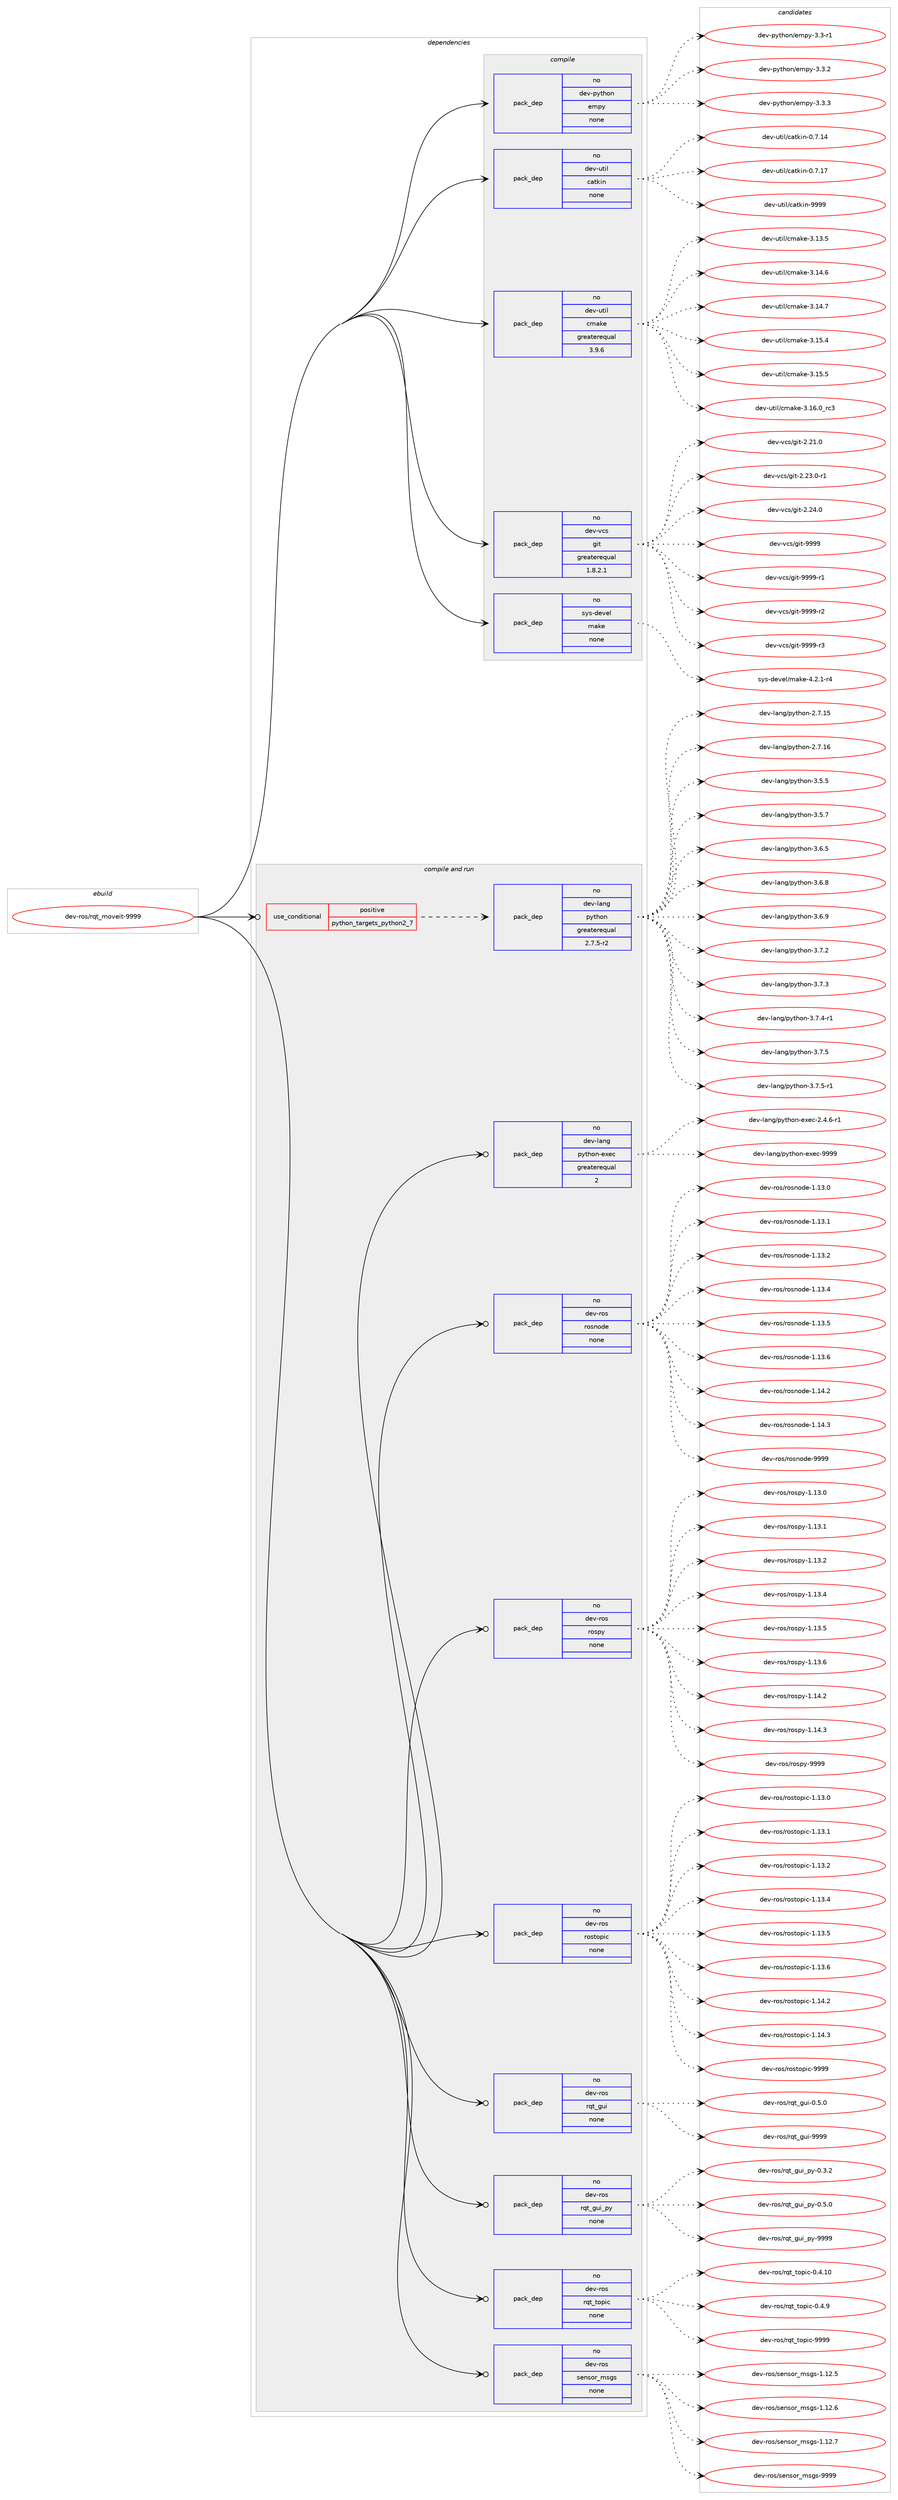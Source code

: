 digraph prolog {

# *************
# Graph options
# *************

newrank=true;
concentrate=true;
compound=true;
graph [rankdir=LR,fontname=Helvetica,fontsize=10,ranksep=1.5];#, ranksep=2.5, nodesep=0.2];
edge  [arrowhead=vee];
node  [fontname=Helvetica,fontsize=10];

# **********
# The ebuild
# **********

subgraph cluster_leftcol {
color=gray;
rank=same;
label=<<i>ebuild</i>>;
id [label="dev-ros/rqt_moveit-9999", color=red, width=4, href="../dev-ros/rqt_moveit-9999.svg"];
}

# ****************
# The dependencies
# ****************

subgraph cluster_midcol {
color=gray;
label=<<i>dependencies</i>>;
subgraph cluster_compile {
fillcolor="#eeeeee";
style=filled;
label=<<i>compile</i>>;
subgraph pack498468 {
dependency665659 [label=<<TABLE BORDER="0" CELLBORDER="1" CELLSPACING="0" CELLPADDING="4" WIDTH="220"><TR><TD ROWSPAN="6" CELLPADDING="30">pack_dep</TD></TR><TR><TD WIDTH="110">no</TD></TR><TR><TD>dev-python</TD></TR><TR><TD>empy</TD></TR><TR><TD>none</TD></TR><TR><TD></TD></TR></TABLE>>, shape=none, color=blue];
}
id:e -> dependency665659:w [weight=20,style="solid",arrowhead="vee"];
subgraph pack498469 {
dependency665660 [label=<<TABLE BORDER="0" CELLBORDER="1" CELLSPACING="0" CELLPADDING="4" WIDTH="220"><TR><TD ROWSPAN="6" CELLPADDING="30">pack_dep</TD></TR><TR><TD WIDTH="110">no</TD></TR><TR><TD>dev-util</TD></TR><TR><TD>catkin</TD></TR><TR><TD>none</TD></TR><TR><TD></TD></TR></TABLE>>, shape=none, color=blue];
}
id:e -> dependency665660:w [weight=20,style="solid",arrowhead="vee"];
subgraph pack498470 {
dependency665661 [label=<<TABLE BORDER="0" CELLBORDER="1" CELLSPACING="0" CELLPADDING="4" WIDTH="220"><TR><TD ROWSPAN="6" CELLPADDING="30">pack_dep</TD></TR><TR><TD WIDTH="110">no</TD></TR><TR><TD>dev-util</TD></TR><TR><TD>cmake</TD></TR><TR><TD>greaterequal</TD></TR><TR><TD>3.9.6</TD></TR></TABLE>>, shape=none, color=blue];
}
id:e -> dependency665661:w [weight=20,style="solid",arrowhead="vee"];
subgraph pack498471 {
dependency665662 [label=<<TABLE BORDER="0" CELLBORDER="1" CELLSPACING="0" CELLPADDING="4" WIDTH="220"><TR><TD ROWSPAN="6" CELLPADDING="30">pack_dep</TD></TR><TR><TD WIDTH="110">no</TD></TR><TR><TD>dev-vcs</TD></TR><TR><TD>git</TD></TR><TR><TD>greaterequal</TD></TR><TR><TD>1.8.2.1</TD></TR></TABLE>>, shape=none, color=blue];
}
id:e -> dependency665662:w [weight=20,style="solid",arrowhead="vee"];
subgraph pack498472 {
dependency665663 [label=<<TABLE BORDER="0" CELLBORDER="1" CELLSPACING="0" CELLPADDING="4" WIDTH="220"><TR><TD ROWSPAN="6" CELLPADDING="30">pack_dep</TD></TR><TR><TD WIDTH="110">no</TD></TR><TR><TD>sys-devel</TD></TR><TR><TD>make</TD></TR><TR><TD>none</TD></TR><TR><TD></TD></TR></TABLE>>, shape=none, color=blue];
}
id:e -> dependency665663:w [weight=20,style="solid",arrowhead="vee"];
}
subgraph cluster_compileandrun {
fillcolor="#eeeeee";
style=filled;
label=<<i>compile and run</i>>;
subgraph cond155285 {
dependency665664 [label=<<TABLE BORDER="0" CELLBORDER="1" CELLSPACING="0" CELLPADDING="4"><TR><TD ROWSPAN="3" CELLPADDING="10">use_conditional</TD></TR><TR><TD>positive</TD></TR><TR><TD>python_targets_python2_7</TD></TR></TABLE>>, shape=none, color=red];
subgraph pack498473 {
dependency665665 [label=<<TABLE BORDER="0" CELLBORDER="1" CELLSPACING="0" CELLPADDING="4" WIDTH="220"><TR><TD ROWSPAN="6" CELLPADDING="30">pack_dep</TD></TR><TR><TD WIDTH="110">no</TD></TR><TR><TD>dev-lang</TD></TR><TR><TD>python</TD></TR><TR><TD>greaterequal</TD></TR><TR><TD>2.7.5-r2</TD></TR></TABLE>>, shape=none, color=blue];
}
dependency665664:e -> dependency665665:w [weight=20,style="dashed",arrowhead="vee"];
}
id:e -> dependency665664:w [weight=20,style="solid",arrowhead="odotvee"];
subgraph pack498474 {
dependency665666 [label=<<TABLE BORDER="0" CELLBORDER="1" CELLSPACING="0" CELLPADDING="4" WIDTH="220"><TR><TD ROWSPAN="6" CELLPADDING="30">pack_dep</TD></TR><TR><TD WIDTH="110">no</TD></TR><TR><TD>dev-lang</TD></TR><TR><TD>python-exec</TD></TR><TR><TD>greaterequal</TD></TR><TR><TD>2</TD></TR></TABLE>>, shape=none, color=blue];
}
id:e -> dependency665666:w [weight=20,style="solid",arrowhead="odotvee"];
subgraph pack498475 {
dependency665667 [label=<<TABLE BORDER="0" CELLBORDER="1" CELLSPACING="0" CELLPADDING="4" WIDTH="220"><TR><TD ROWSPAN="6" CELLPADDING="30">pack_dep</TD></TR><TR><TD WIDTH="110">no</TD></TR><TR><TD>dev-ros</TD></TR><TR><TD>rosnode</TD></TR><TR><TD>none</TD></TR><TR><TD></TD></TR></TABLE>>, shape=none, color=blue];
}
id:e -> dependency665667:w [weight=20,style="solid",arrowhead="odotvee"];
subgraph pack498476 {
dependency665668 [label=<<TABLE BORDER="0" CELLBORDER="1" CELLSPACING="0" CELLPADDING="4" WIDTH="220"><TR><TD ROWSPAN="6" CELLPADDING="30">pack_dep</TD></TR><TR><TD WIDTH="110">no</TD></TR><TR><TD>dev-ros</TD></TR><TR><TD>rospy</TD></TR><TR><TD>none</TD></TR><TR><TD></TD></TR></TABLE>>, shape=none, color=blue];
}
id:e -> dependency665668:w [weight=20,style="solid",arrowhead="odotvee"];
subgraph pack498477 {
dependency665669 [label=<<TABLE BORDER="0" CELLBORDER="1" CELLSPACING="0" CELLPADDING="4" WIDTH="220"><TR><TD ROWSPAN="6" CELLPADDING="30">pack_dep</TD></TR><TR><TD WIDTH="110">no</TD></TR><TR><TD>dev-ros</TD></TR><TR><TD>rostopic</TD></TR><TR><TD>none</TD></TR><TR><TD></TD></TR></TABLE>>, shape=none, color=blue];
}
id:e -> dependency665669:w [weight=20,style="solid",arrowhead="odotvee"];
subgraph pack498478 {
dependency665670 [label=<<TABLE BORDER="0" CELLBORDER="1" CELLSPACING="0" CELLPADDING="4" WIDTH="220"><TR><TD ROWSPAN="6" CELLPADDING="30">pack_dep</TD></TR><TR><TD WIDTH="110">no</TD></TR><TR><TD>dev-ros</TD></TR><TR><TD>rqt_gui</TD></TR><TR><TD>none</TD></TR><TR><TD></TD></TR></TABLE>>, shape=none, color=blue];
}
id:e -> dependency665670:w [weight=20,style="solid",arrowhead="odotvee"];
subgraph pack498479 {
dependency665671 [label=<<TABLE BORDER="0" CELLBORDER="1" CELLSPACING="0" CELLPADDING="4" WIDTH="220"><TR><TD ROWSPAN="6" CELLPADDING="30">pack_dep</TD></TR><TR><TD WIDTH="110">no</TD></TR><TR><TD>dev-ros</TD></TR><TR><TD>rqt_gui_py</TD></TR><TR><TD>none</TD></TR><TR><TD></TD></TR></TABLE>>, shape=none, color=blue];
}
id:e -> dependency665671:w [weight=20,style="solid",arrowhead="odotvee"];
subgraph pack498480 {
dependency665672 [label=<<TABLE BORDER="0" CELLBORDER="1" CELLSPACING="0" CELLPADDING="4" WIDTH="220"><TR><TD ROWSPAN="6" CELLPADDING="30">pack_dep</TD></TR><TR><TD WIDTH="110">no</TD></TR><TR><TD>dev-ros</TD></TR><TR><TD>rqt_topic</TD></TR><TR><TD>none</TD></TR><TR><TD></TD></TR></TABLE>>, shape=none, color=blue];
}
id:e -> dependency665672:w [weight=20,style="solid",arrowhead="odotvee"];
subgraph pack498481 {
dependency665673 [label=<<TABLE BORDER="0" CELLBORDER="1" CELLSPACING="0" CELLPADDING="4" WIDTH="220"><TR><TD ROWSPAN="6" CELLPADDING="30">pack_dep</TD></TR><TR><TD WIDTH="110">no</TD></TR><TR><TD>dev-ros</TD></TR><TR><TD>sensor_msgs</TD></TR><TR><TD>none</TD></TR><TR><TD></TD></TR></TABLE>>, shape=none, color=blue];
}
id:e -> dependency665673:w [weight=20,style="solid",arrowhead="odotvee"];
}
subgraph cluster_run {
fillcolor="#eeeeee";
style=filled;
label=<<i>run</i>>;
}
}

# **************
# The candidates
# **************

subgraph cluster_choices {
rank=same;
color=gray;
label=<<i>candidates</i>>;

subgraph choice498468 {
color=black;
nodesep=1;
choice1001011184511212111610411111047101109112121455146514511449 [label="dev-python/empy-3.3-r1", color=red, width=4,href="../dev-python/empy-3.3-r1.svg"];
choice1001011184511212111610411111047101109112121455146514650 [label="dev-python/empy-3.3.2", color=red, width=4,href="../dev-python/empy-3.3.2.svg"];
choice1001011184511212111610411111047101109112121455146514651 [label="dev-python/empy-3.3.3", color=red, width=4,href="../dev-python/empy-3.3.3.svg"];
dependency665659:e -> choice1001011184511212111610411111047101109112121455146514511449:w [style=dotted,weight="100"];
dependency665659:e -> choice1001011184511212111610411111047101109112121455146514650:w [style=dotted,weight="100"];
dependency665659:e -> choice1001011184511212111610411111047101109112121455146514651:w [style=dotted,weight="100"];
}
subgraph choice498469 {
color=black;
nodesep=1;
choice1001011184511711610510847999711610710511045484655464952 [label="dev-util/catkin-0.7.14", color=red, width=4,href="../dev-util/catkin-0.7.14.svg"];
choice1001011184511711610510847999711610710511045484655464955 [label="dev-util/catkin-0.7.17", color=red, width=4,href="../dev-util/catkin-0.7.17.svg"];
choice100101118451171161051084799971161071051104557575757 [label="dev-util/catkin-9999", color=red, width=4,href="../dev-util/catkin-9999.svg"];
dependency665660:e -> choice1001011184511711610510847999711610710511045484655464952:w [style=dotted,weight="100"];
dependency665660:e -> choice1001011184511711610510847999711610710511045484655464955:w [style=dotted,weight="100"];
dependency665660:e -> choice100101118451171161051084799971161071051104557575757:w [style=dotted,weight="100"];
}
subgraph choice498470 {
color=black;
nodesep=1;
choice1001011184511711610510847991099710710145514649514653 [label="dev-util/cmake-3.13.5", color=red, width=4,href="../dev-util/cmake-3.13.5.svg"];
choice1001011184511711610510847991099710710145514649524654 [label="dev-util/cmake-3.14.6", color=red, width=4,href="../dev-util/cmake-3.14.6.svg"];
choice1001011184511711610510847991099710710145514649524655 [label="dev-util/cmake-3.14.7", color=red, width=4,href="../dev-util/cmake-3.14.7.svg"];
choice1001011184511711610510847991099710710145514649534652 [label="dev-util/cmake-3.15.4", color=red, width=4,href="../dev-util/cmake-3.15.4.svg"];
choice1001011184511711610510847991099710710145514649534653 [label="dev-util/cmake-3.15.5", color=red, width=4,href="../dev-util/cmake-3.15.5.svg"];
choice1001011184511711610510847991099710710145514649544648951149951 [label="dev-util/cmake-3.16.0_rc3", color=red, width=4,href="../dev-util/cmake-3.16.0_rc3.svg"];
dependency665661:e -> choice1001011184511711610510847991099710710145514649514653:w [style=dotted,weight="100"];
dependency665661:e -> choice1001011184511711610510847991099710710145514649524654:w [style=dotted,weight="100"];
dependency665661:e -> choice1001011184511711610510847991099710710145514649524655:w [style=dotted,weight="100"];
dependency665661:e -> choice1001011184511711610510847991099710710145514649534652:w [style=dotted,weight="100"];
dependency665661:e -> choice1001011184511711610510847991099710710145514649534653:w [style=dotted,weight="100"];
dependency665661:e -> choice1001011184511711610510847991099710710145514649544648951149951:w [style=dotted,weight="100"];
}
subgraph choice498471 {
color=black;
nodesep=1;
choice10010111845118991154710310511645504650494648 [label="dev-vcs/git-2.21.0", color=red, width=4,href="../dev-vcs/git-2.21.0.svg"];
choice100101118451189911547103105116455046505146484511449 [label="dev-vcs/git-2.23.0-r1", color=red, width=4,href="../dev-vcs/git-2.23.0-r1.svg"];
choice10010111845118991154710310511645504650524648 [label="dev-vcs/git-2.24.0", color=red, width=4,href="../dev-vcs/git-2.24.0.svg"];
choice1001011184511899115471031051164557575757 [label="dev-vcs/git-9999", color=red, width=4,href="../dev-vcs/git-9999.svg"];
choice10010111845118991154710310511645575757574511449 [label="dev-vcs/git-9999-r1", color=red, width=4,href="../dev-vcs/git-9999-r1.svg"];
choice10010111845118991154710310511645575757574511450 [label="dev-vcs/git-9999-r2", color=red, width=4,href="../dev-vcs/git-9999-r2.svg"];
choice10010111845118991154710310511645575757574511451 [label="dev-vcs/git-9999-r3", color=red, width=4,href="../dev-vcs/git-9999-r3.svg"];
dependency665662:e -> choice10010111845118991154710310511645504650494648:w [style=dotted,weight="100"];
dependency665662:e -> choice100101118451189911547103105116455046505146484511449:w [style=dotted,weight="100"];
dependency665662:e -> choice10010111845118991154710310511645504650524648:w [style=dotted,weight="100"];
dependency665662:e -> choice1001011184511899115471031051164557575757:w [style=dotted,weight="100"];
dependency665662:e -> choice10010111845118991154710310511645575757574511449:w [style=dotted,weight="100"];
dependency665662:e -> choice10010111845118991154710310511645575757574511450:w [style=dotted,weight="100"];
dependency665662:e -> choice10010111845118991154710310511645575757574511451:w [style=dotted,weight="100"];
}
subgraph choice498472 {
color=black;
nodesep=1;
choice1151211154510010111810110847109971071014552465046494511452 [label="sys-devel/make-4.2.1-r4", color=red, width=4,href="../sys-devel/make-4.2.1-r4.svg"];
dependency665663:e -> choice1151211154510010111810110847109971071014552465046494511452:w [style=dotted,weight="100"];
}
subgraph choice498473 {
color=black;
nodesep=1;
choice10010111845108971101034711212111610411111045504655464953 [label="dev-lang/python-2.7.15", color=red, width=4,href="../dev-lang/python-2.7.15.svg"];
choice10010111845108971101034711212111610411111045504655464954 [label="dev-lang/python-2.7.16", color=red, width=4,href="../dev-lang/python-2.7.16.svg"];
choice100101118451089711010347112121116104111110455146534653 [label="dev-lang/python-3.5.5", color=red, width=4,href="../dev-lang/python-3.5.5.svg"];
choice100101118451089711010347112121116104111110455146534655 [label="dev-lang/python-3.5.7", color=red, width=4,href="../dev-lang/python-3.5.7.svg"];
choice100101118451089711010347112121116104111110455146544653 [label="dev-lang/python-3.6.5", color=red, width=4,href="../dev-lang/python-3.6.5.svg"];
choice100101118451089711010347112121116104111110455146544656 [label="dev-lang/python-3.6.8", color=red, width=4,href="../dev-lang/python-3.6.8.svg"];
choice100101118451089711010347112121116104111110455146544657 [label="dev-lang/python-3.6.9", color=red, width=4,href="../dev-lang/python-3.6.9.svg"];
choice100101118451089711010347112121116104111110455146554650 [label="dev-lang/python-3.7.2", color=red, width=4,href="../dev-lang/python-3.7.2.svg"];
choice100101118451089711010347112121116104111110455146554651 [label="dev-lang/python-3.7.3", color=red, width=4,href="../dev-lang/python-3.7.3.svg"];
choice1001011184510897110103471121211161041111104551465546524511449 [label="dev-lang/python-3.7.4-r1", color=red, width=4,href="../dev-lang/python-3.7.4-r1.svg"];
choice100101118451089711010347112121116104111110455146554653 [label="dev-lang/python-3.7.5", color=red, width=4,href="../dev-lang/python-3.7.5.svg"];
choice1001011184510897110103471121211161041111104551465546534511449 [label="dev-lang/python-3.7.5-r1", color=red, width=4,href="../dev-lang/python-3.7.5-r1.svg"];
dependency665665:e -> choice10010111845108971101034711212111610411111045504655464953:w [style=dotted,weight="100"];
dependency665665:e -> choice10010111845108971101034711212111610411111045504655464954:w [style=dotted,weight="100"];
dependency665665:e -> choice100101118451089711010347112121116104111110455146534653:w [style=dotted,weight="100"];
dependency665665:e -> choice100101118451089711010347112121116104111110455146534655:w [style=dotted,weight="100"];
dependency665665:e -> choice100101118451089711010347112121116104111110455146544653:w [style=dotted,weight="100"];
dependency665665:e -> choice100101118451089711010347112121116104111110455146544656:w [style=dotted,weight="100"];
dependency665665:e -> choice100101118451089711010347112121116104111110455146544657:w [style=dotted,weight="100"];
dependency665665:e -> choice100101118451089711010347112121116104111110455146554650:w [style=dotted,weight="100"];
dependency665665:e -> choice100101118451089711010347112121116104111110455146554651:w [style=dotted,weight="100"];
dependency665665:e -> choice1001011184510897110103471121211161041111104551465546524511449:w [style=dotted,weight="100"];
dependency665665:e -> choice100101118451089711010347112121116104111110455146554653:w [style=dotted,weight="100"];
dependency665665:e -> choice1001011184510897110103471121211161041111104551465546534511449:w [style=dotted,weight="100"];
}
subgraph choice498474 {
color=black;
nodesep=1;
choice10010111845108971101034711212111610411111045101120101994550465246544511449 [label="dev-lang/python-exec-2.4.6-r1", color=red, width=4,href="../dev-lang/python-exec-2.4.6-r1.svg"];
choice10010111845108971101034711212111610411111045101120101994557575757 [label="dev-lang/python-exec-9999", color=red, width=4,href="../dev-lang/python-exec-9999.svg"];
dependency665666:e -> choice10010111845108971101034711212111610411111045101120101994550465246544511449:w [style=dotted,weight="100"];
dependency665666:e -> choice10010111845108971101034711212111610411111045101120101994557575757:w [style=dotted,weight="100"];
}
subgraph choice498475 {
color=black;
nodesep=1;
choice100101118451141111154711411111511011110010145494649514648 [label="dev-ros/rosnode-1.13.0", color=red, width=4,href="../dev-ros/rosnode-1.13.0.svg"];
choice100101118451141111154711411111511011110010145494649514649 [label="dev-ros/rosnode-1.13.1", color=red, width=4,href="../dev-ros/rosnode-1.13.1.svg"];
choice100101118451141111154711411111511011110010145494649514650 [label="dev-ros/rosnode-1.13.2", color=red, width=4,href="../dev-ros/rosnode-1.13.2.svg"];
choice100101118451141111154711411111511011110010145494649514652 [label="dev-ros/rosnode-1.13.4", color=red, width=4,href="../dev-ros/rosnode-1.13.4.svg"];
choice100101118451141111154711411111511011110010145494649514653 [label="dev-ros/rosnode-1.13.5", color=red, width=4,href="../dev-ros/rosnode-1.13.5.svg"];
choice100101118451141111154711411111511011110010145494649514654 [label="dev-ros/rosnode-1.13.6", color=red, width=4,href="../dev-ros/rosnode-1.13.6.svg"];
choice100101118451141111154711411111511011110010145494649524650 [label="dev-ros/rosnode-1.14.2", color=red, width=4,href="../dev-ros/rosnode-1.14.2.svg"];
choice100101118451141111154711411111511011110010145494649524651 [label="dev-ros/rosnode-1.14.3", color=red, width=4,href="../dev-ros/rosnode-1.14.3.svg"];
choice10010111845114111115471141111151101111001014557575757 [label="dev-ros/rosnode-9999", color=red, width=4,href="../dev-ros/rosnode-9999.svg"];
dependency665667:e -> choice100101118451141111154711411111511011110010145494649514648:w [style=dotted,weight="100"];
dependency665667:e -> choice100101118451141111154711411111511011110010145494649514649:w [style=dotted,weight="100"];
dependency665667:e -> choice100101118451141111154711411111511011110010145494649514650:w [style=dotted,weight="100"];
dependency665667:e -> choice100101118451141111154711411111511011110010145494649514652:w [style=dotted,weight="100"];
dependency665667:e -> choice100101118451141111154711411111511011110010145494649514653:w [style=dotted,weight="100"];
dependency665667:e -> choice100101118451141111154711411111511011110010145494649514654:w [style=dotted,weight="100"];
dependency665667:e -> choice100101118451141111154711411111511011110010145494649524650:w [style=dotted,weight="100"];
dependency665667:e -> choice100101118451141111154711411111511011110010145494649524651:w [style=dotted,weight="100"];
dependency665667:e -> choice10010111845114111115471141111151101111001014557575757:w [style=dotted,weight="100"];
}
subgraph choice498476 {
color=black;
nodesep=1;
choice100101118451141111154711411111511212145494649514648 [label="dev-ros/rospy-1.13.0", color=red, width=4,href="../dev-ros/rospy-1.13.0.svg"];
choice100101118451141111154711411111511212145494649514649 [label="dev-ros/rospy-1.13.1", color=red, width=4,href="../dev-ros/rospy-1.13.1.svg"];
choice100101118451141111154711411111511212145494649514650 [label="dev-ros/rospy-1.13.2", color=red, width=4,href="../dev-ros/rospy-1.13.2.svg"];
choice100101118451141111154711411111511212145494649514652 [label="dev-ros/rospy-1.13.4", color=red, width=4,href="../dev-ros/rospy-1.13.4.svg"];
choice100101118451141111154711411111511212145494649514653 [label="dev-ros/rospy-1.13.5", color=red, width=4,href="../dev-ros/rospy-1.13.5.svg"];
choice100101118451141111154711411111511212145494649514654 [label="dev-ros/rospy-1.13.6", color=red, width=4,href="../dev-ros/rospy-1.13.6.svg"];
choice100101118451141111154711411111511212145494649524650 [label="dev-ros/rospy-1.14.2", color=red, width=4,href="../dev-ros/rospy-1.14.2.svg"];
choice100101118451141111154711411111511212145494649524651 [label="dev-ros/rospy-1.14.3", color=red, width=4,href="../dev-ros/rospy-1.14.3.svg"];
choice10010111845114111115471141111151121214557575757 [label="dev-ros/rospy-9999", color=red, width=4,href="../dev-ros/rospy-9999.svg"];
dependency665668:e -> choice100101118451141111154711411111511212145494649514648:w [style=dotted,weight="100"];
dependency665668:e -> choice100101118451141111154711411111511212145494649514649:w [style=dotted,weight="100"];
dependency665668:e -> choice100101118451141111154711411111511212145494649514650:w [style=dotted,weight="100"];
dependency665668:e -> choice100101118451141111154711411111511212145494649514652:w [style=dotted,weight="100"];
dependency665668:e -> choice100101118451141111154711411111511212145494649514653:w [style=dotted,weight="100"];
dependency665668:e -> choice100101118451141111154711411111511212145494649514654:w [style=dotted,weight="100"];
dependency665668:e -> choice100101118451141111154711411111511212145494649524650:w [style=dotted,weight="100"];
dependency665668:e -> choice100101118451141111154711411111511212145494649524651:w [style=dotted,weight="100"];
dependency665668:e -> choice10010111845114111115471141111151121214557575757:w [style=dotted,weight="100"];
}
subgraph choice498477 {
color=black;
nodesep=1;
choice10010111845114111115471141111151161111121059945494649514648 [label="dev-ros/rostopic-1.13.0", color=red, width=4,href="../dev-ros/rostopic-1.13.0.svg"];
choice10010111845114111115471141111151161111121059945494649514649 [label="dev-ros/rostopic-1.13.1", color=red, width=4,href="../dev-ros/rostopic-1.13.1.svg"];
choice10010111845114111115471141111151161111121059945494649514650 [label="dev-ros/rostopic-1.13.2", color=red, width=4,href="../dev-ros/rostopic-1.13.2.svg"];
choice10010111845114111115471141111151161111121059945494649514652 [label="dev-ros/rostopic-1.13.4", color=red, width=4,href="../dev-ros/rostopic-1.13.4.svg"];
choice10010111845114111115471141111151161111121059945494649514653 [label="dev-ros/rostopic-1.13.5", color=red, width=4,href="../dev-ros/rostopic-1.13.5.svg"];
choice10010111845114111115471141111151161111121059945494649514654 [label="dev-ros/rostopic-1.13.6", color=red, width=4,href="../dev-ros/rostopic-1.13.6.svg"];
choice10010111845114111115471141111151161111121059945494649524650 [label="dev-ros/rostopic-1.14.2", color=red, width=4,href="../dev-ros/rostopic-1.14.2.svg"];
choice10010111845114111115471141111151161111121059945494649524651 [label="dev-ros/rostopic-1.14.3", color=red, width=4,href="../dev-ros/rostopic-1.14.3.svg"];
choice1001011184511411111547114111115116111112105994557575757 [label="dev-ros/rostopic-9999", color=red, width=4,href="../dev-ros/rostopic-9999.svg"];
dependency665669:e -> choice10010111845114111115471141111151161111121059945494649514648:w [style=dotted,weight="100"];
dependency665669:e -> choice10010111845114111115471141111151161111121059945494649514649:w [style=dotted,weight="100"];
dependency665669:e -> choice10010111845114111115471141111151161111121059945494649514650:w [style=dotted,weight="100"];
dependency665669:e -> choice10010111845114111115471141111151161111121059945494649514652:w [style=dotted,weight="100"];
dependency665669:e -> choice10010111845114111115471141111151161111121059945494649514653:w [style=dotted,weight="100"];
dependency665669:e -> choice10010111845114111115471141111151161111121059945494649514654:w [style=dotted,weight="100"];
dependency665669:e -> choice10010111845114111115471141111151161111121059945494649524650:w [style=dotted,weight="100"];
dependency665669:e -> choice10010111845114111115471141111151161111121059945494649524651:w [style=dotted,weight="100"];
dependency665669:e -> choice1001011184511411111547114111115116111112105994557575757:w [style=dotted,weight="100"];
}
subgraph choice498478 {
color=black;
nodesep=1;
choice100101118451141111154711411311695103117105454846534648 [label="dev-ros/rqt_gui-0.5.0", color=red, width=4,href="../dev-ros/rqt_gui-0.5.0.svg"];
choice1001011184511411111547114113116951031171054557575757 [label="dev-ros/rqt_gui-9999", color=red, width=4,href="../dev-ros/rqt_gui-9999.svg"];
dependency665670:e -> choice100101118451141111154711411311695103117105454846534648:w [style=dotted,weight="100"];
dependency665670:e -> choice1001011184511411111547114113116951031171054557575757:w [style=dotted,weight="100"];
}
subgraph choice498479 {
color=black;
nodesep=1;
choice10010111845114111115471141131169510311710595112121454846514650 [label="dev-ros/rqt_gui_py-0.3.2", color=red, width=4,href="../dev-ros/rqt_gui_py-0.3.2.svg"];
choice10010111845114111115471141131169510311710595112121454846534648 [label="dev-ros/rqt_gui_py-0.5.0", color=red, width=4,href="../dev-ros/rqt_gui_py-0.5.0.svg"];
choice100101118451141111154711411311695103117105951121214557575757 [label="dev-ros/rqt_gui_py-9999", color=red, width=4,href="../dev-ros/rqt_gui_py-9999.svg"];
dependency665671:e -> choice10010111845114111115471141131169510311710595112121454846514650:w [style=dotted,weight="100"];
dependency665671:e -> choice10010111845114111115471141131169510311710595112121454846534648:w [style=dotted,weight="100"];
dependency665671:e -> choice100101118451141111154711411311695103117105951121214557575757:w [style=dotted,weight="100"];
}
subgraph choice498480 {
color=black;
nodesep=1;
choice1001011184511411111547114113116951161111121059945484652464948 [label="dev-ros/rqt_topic-0.4.10", color=red, width=4,href="../dev-ros/rqt_topic-0.4.10.svg"];
choice10010111845114111115471141131169511611111210599454846524657 [label="dev-ros/rqt_topic-0.4.9", color=red, width=4,href="../dev-ros/rqt_topic-0.4.9.svg"];
choice100101118451141111154711411311695116111112105994557575757 [label="dev-ros/rqt_topic-9999", color=red, width=4,href="../dev-ros/rqt_topic-9999.svg"];
dependency665672:e -> choice1001011184511411111547114113116951161111121059945484652464948:w [style=dotted,weight="100"];
dependency665672:e -> choice10010111845114111115471141131169511611111210599454846524657:w [style=dotted,weight="100"];
dependency665672:e -> choice100101118451141111154711411311695116111112105994557575757:w [style=dotted,weight="100"];
}
subgraph choice498481 {
color=black;
nodesep=1;
choice10010111845114111115471151011101151111149510911510311545494649504653 [label="dev-ros/sensor_msgs-1.12.5", color=red, width=4,href="../dev-ros/sensor_msgs-1.12.5.svg"];
choice10010111845114111115471151011101151111149510911510311545494649504654 [label="dev-ros/sensor_msgs-1.12.6", color=red, width=4,href="../dev-ros/sensor_msgs-1.12.6.svg"];
choice10010111845114111115471151011101151111149510911510311545494649504655 [label="dev-ros/sensor_msgs-1.12.7", color=red, width=4,href="../dev-ros/sensor_msgs-1.12.7.svg"];
choice1001011184511411111547115101110115111114951091151031154557575757 [label="dev-ros/sensor_msgs-9999", color=red, width=4,href="../dev-ros/sensor_msgs-9999.svg"];
dependency665673:e -> choice10010111845114111115471151011101151111149510911510311545494649504653:w [style=dotted,weight="100"];
dependency665673:e -> choice10010111845114111115471151011101151111149510911510311545494649504654:w [style=dotted,weight="100"];
dependency665673:e -> choice10010111845114111115471151011101151111149510911510311545494649504655:w [style=dotted,weight="100"];
dependency665673:e -> choice1001011184511411111547115101110115111114951091151031154557575757:w [style=dotted,weight="100"];
}
}

}

